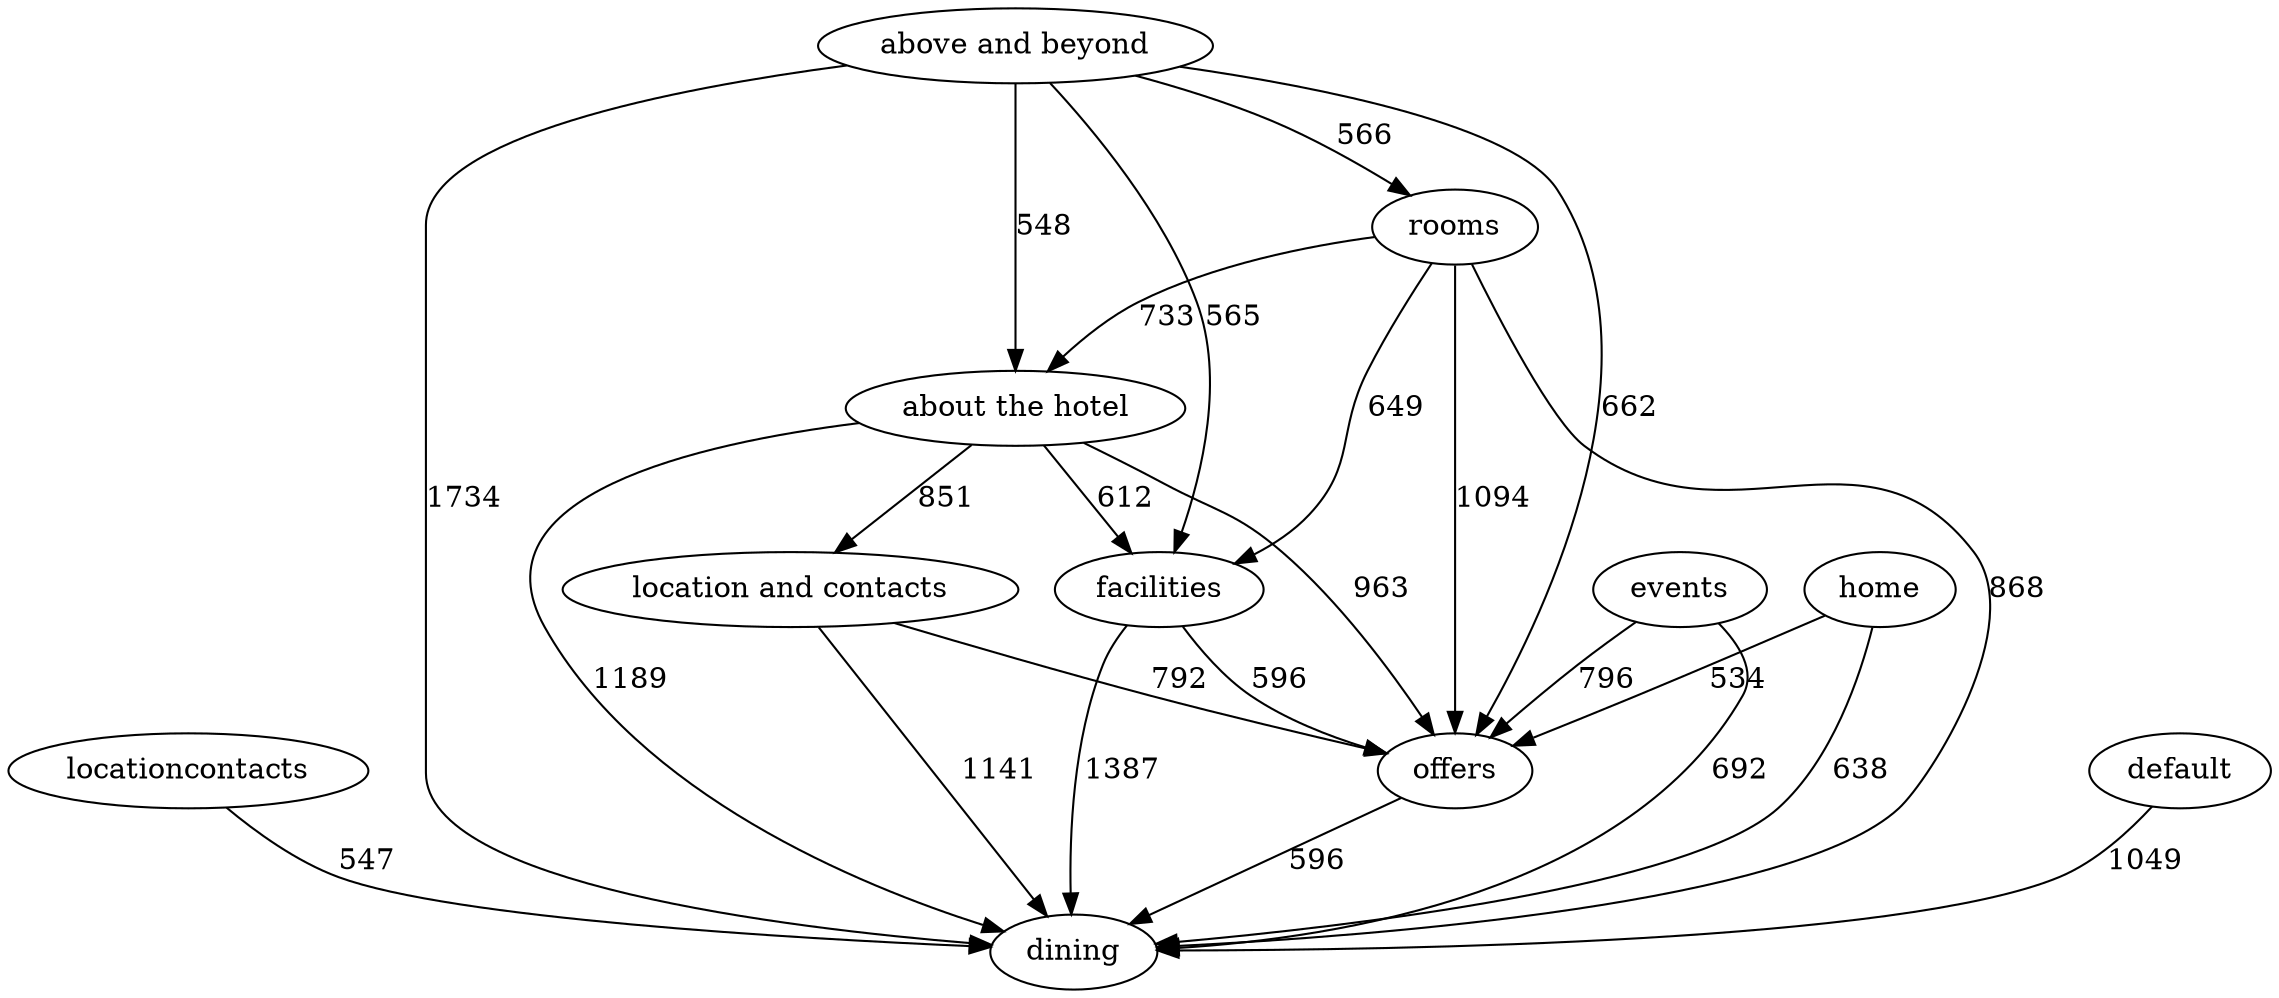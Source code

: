 strict digraph "" {
layout="dot";
locationcontacts;
facilities;
"about the hotel";
default;
dining;
offers;
rooms;
home;
"above and beyond";
"location and contacts";
events;
locationcontacts -> dining  [label=547, weight=547];
facilities -> dining  [label=1387, weight=1387];
facilities -> offers  [label=596, weight=596];
"about the hotel" -> dining  [label=1189, weight=1189];
"about the hotel" -> offers  [label=963, weight=963];
"about the hotel" -> "location and contacts"  [label=851, weight=851];
"about the hotel" -> facilities  [label=612, weight=612];
default -> dining  [label=1049, weight=1049];
offers -> dining  [label=596, weight=596];
rooms -> dining  [label=868, weight=868];
rooms -> offers  [label=1094, weight=1094];
rooms -> facilities  [label=649, weight=649];
rooms -> "about the hotel"  [label=733, weight=733];
home -> dining  [label=638, weight=638];
home -> offers  [label=534, weight=534];
"above and beyond" -> dining  [label=1734, weight=1734];
"above and beyond" -> offers  [label=662, weight=662];
"above and beyond" -> "about the hotel"  [label=548, weight=548];
"above and beyond" -> rooms  [label=566, weight=566];
"above and beyond" -> facilities  [label=565, weight=565];
"location and contacts" -> dining  [label=1141, weight=1141];
"location and contacts" -> offers  [label=792, weight=792];
events -> dining  [label=692, weight=692];
events -> offers  [label=796, weight=796];
}